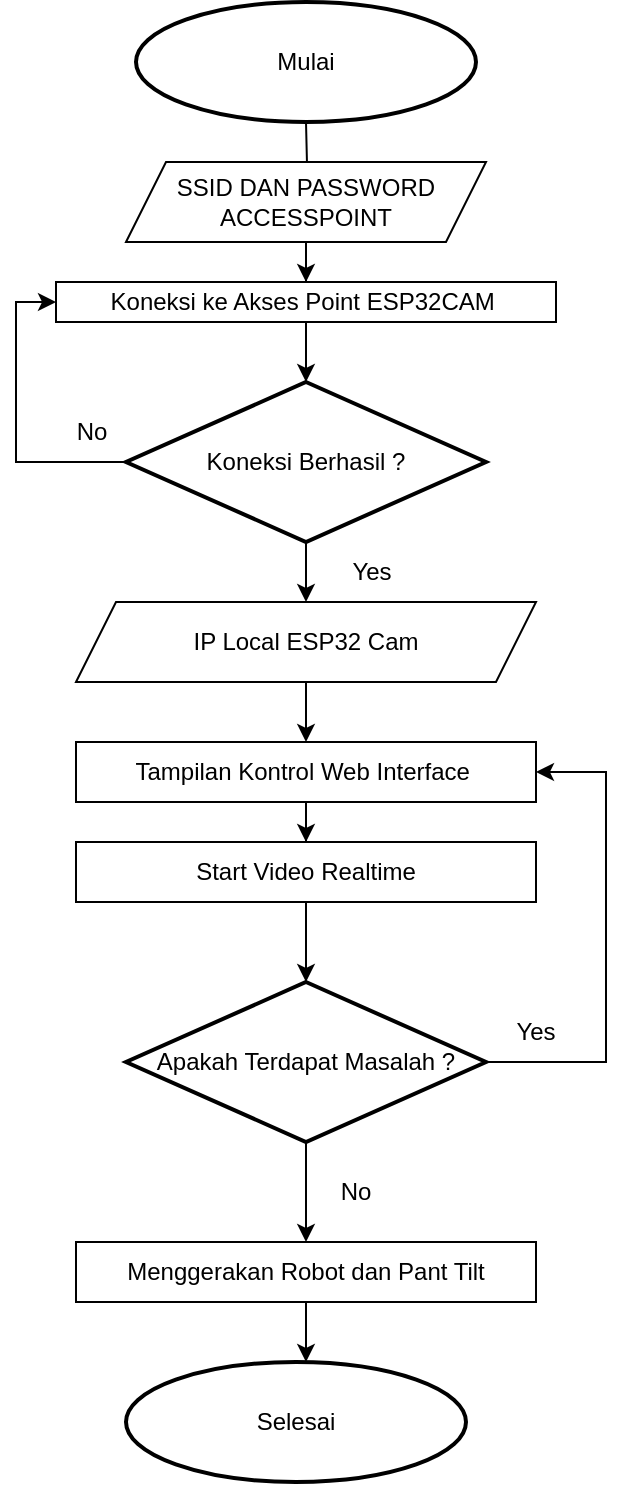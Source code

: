 <mxfile version="22.0.2" type="device">
  <diagram name="Page-1" id="gSGyDG9fkIt_92CFiIol">
    <mxGraphModel dx="1658" dy="617" grid="1" gridSize="10" guides="1" tooltips="1" connect="1" arrows="1" fold="1" page="1" pageScale="1" pageWidth="850" pageHeight="1100" math="0" shadow="0">
      <root>
        <mxCell id="0" />
        <mxCell id="1" parent="0" />
        <mxCell id="2KedAku9_vmS_tYpI1uX-10" value="" style="edgeStyle=orthogonalEdgeStyle;rounded=0;orthogonalLoop=1;jettySize=auto;html=1;" parent="1" target="2KedAku9_vmS_tYpI1uX-8" edge="1">
          <mxGeometry relative="1" as="geometry">
            <mxPoint x="400" y="140" as="sourcePoint" />
          </mxGeometry>
        </mxCell>
        <mxCell id="2KedAku9_vmS_tYpI1uX-13" value="" style="edgeStyle=orthogonalEdgeStyle;rounded=0;orthogonalLoop=1;jettySize=auto;html=1;" parent="1" source="2KedAku9_vmS_tYpI1uX-8" target="2KedAku9_vmS_tYpI1uX-12" edge="1">
          <mxGeometry relative="1" as="geometry" />
        </mxCell>
        <mxCell id="2KedAku9_vmS_tYpI1uX-8" value="SSID DAN PASSWORD ACCESSPOINT" style="shape=parallelogram;perimeter=parallelogramPerimeter;whiteSpace=wrap;html=1;fixedSize=1;" parent="1" vertex="1">
          <mxGeometry x="310" y="160" width="180" height="40" as="geometry" />
        </mxCell>
        <mxCell id="2KedAku9_vmS_tYpI1uX-18" value="" style="edgeStyle=orthogonalEdgeStyle;rounded=0;orthogonalLoop=1;jettySize=auto;html=1;" parent="1" source="2KedAku9_vmS_tYpI1uX-11" target="2KedAku9_vmS_tYpI1uX-17" edge="1">
          <mxGeometry relative="1" as="geometry" />
        </mxCell>
        <mxCell id="2KedAku9_vmS_tYpI1uX-25" style="edgeStyle=orthogonalEdgeStyle;rounded=0;orthogonalLoop=1;jettySize=auto;html=1;entryX=0;entryY=0.5;entryDx=0;entryDy=0;" parent="1" source="2KedAku9_vmS_tYpI1uX-11" target="2KedAku9_vmS_tYpI1uX-12" edge="1">
          <mxGeometry relative="1" as="geometry">
            <Array as="points">
              <mxPoint x="255" y="310" />
              <mxPoint x="255" y="230" />
            </Array>
          </mxGeometry>
        </mxCell>
        <mxCell id="2KedAku9_vmS_tYpI1uX-11" value="Koneksi Berhasil ?" style="strokeWidth=2;html=1;shape=mxgraph.flowchart.decision;whiteSpace=wrap;" parent="1" vertex="1">
          <mxGeometry x="310" y="270" width="180" height="80" as="geometry" />
        </mxCell>
        <mxCell id="2KedAku9_vmS_tYpI1uX-14" value="" style="edgeStyle=orthogonalEdgeStyle;rounded=0;orthogonalLoop=1;jettySize=auto;html=1;" parent="1" source="2KedAku9_vmS_tYpI1uX-12" target="2KedAku9_vmS_tYpI1uX-11" edge="1">
          <mxGeometry relative="1" as="geometry" />
        </mxCell>
        <mxCell id="2KedAku9_vmS_tYpI1uX-12" value="Koneksi ke Akses Point ESP32CAM&amp;nbsp;" style="rounded=0;whiteSpace=wrap;html=1;" parent="1" vertex="1">
          <mxGeometry x="275" y="220" width="250" height="20" as="geometry" />
        </mxCell>
        <mxCell id="2KedAku9_vmS_tYpI1uX-16" value="No" style="text;strokeColor=none;align=center;fillColor=none;html=1;verticalAlign=middle;whiteSpace=wrap;rounded=0;" parent="1" vertex="1">
          <mxGeometry x="263" y="280" width="60" height="30" as="geometry" />
        </mxCell>
        <mxCell id="2KedAku9_vmS_tYpI1uX-20" value="" style="edgeStyle=orthogonalEdgeStyle;rounded=0;orthogonalLoop=1;jettySize=auto;html=1;" parent="1" source="2KedAku9_vmS_tYpI1uX-17" target="2KedAku9_vmS_tYpI1uX-19" edge="1">
          <mxGeometry relative="1" as="geometry" />
        </mxCell>
        <mxCell id="2KedAku9_vmS_tYpI1uX-17" value="IP Local ESP32 Cam" style="shape=parallelogram;perimeter=parallelogramPerimeter;whiteSpace=wrap;html=1;fixedSize=1;" parent="1" vertex="1">
          <mxGeometry x="285" y="380" width="230" height="40" as="geometry" />
        </mxCell>
        <mxCell id="2KedAku9_vmS_tYpI1uX-27" value="" style="edgeStyle=orthogonalEdgeStyle;rounded=0;orthogonalLoop=1;jettySize=auto;html=1;" parent="1" source="2KedAku9_vmS_tYpI1uX-19" target="2KedAku9_vmS_tYpI1uX-26" edge="1">
          <mxGeometry relative="1" as="geometry" />
        </mxCell>
        <mxCell id="2KedAku9_vmS_tYpI1uX-19" value="Tampilan Kontrol Web Interface&amp;nbsp;" style="whiteSpace=wrap;html=1;" parent="1" vertex="1">
          <mxGeometry x="285" y="450" width="230" height="30" as="geometry" />
        </mxCell>
        <mxCell id="2KedAku9_vmS_tYpI1uX-21" value="Yes" style="text;strokeColor=none;align=center;fillColor=none;html=1;verticalAlign=middle;whiteSpace=wrap;rounded=0;" parent="1" vertex="1">
          <mxGeometry x="403" y="350" width="60" height="30" as="geometry" />
        </mxCell>
        <mxCell id="2KedAku9_vmS_tYpI1uX-29" value="" style="edgeStyle=orthogonalEdgeStyle;rounded=0;orthogonalLoop=1;jettySize=auto;html=1;" parent="1" source="2KedAku9_vmS_tYpI1uX-26" target="Vk-OtsKF2kLROwiYL7Pv-5" edge="1">
          <mxGeometry relative="1" as="geometry">
            <mxPoint x="400.0" y="550" as="targetPoint" />
          </mxGeometry>
        </mxCell>
        <mxCell id="2KedAku9_vmS_tYpI1uX-26" value="Start Video Realtime" style="whiteSpace=wrap;html=1;" parent="1" vertex="1">
          <mxGeometry x="285" y="500" width="230" height="30" as="geometry" />
        </mxCell>
        <mxCell id="Vk-OtsKF2kLROwiYL7Pv-2" value="Mulai" style="strokeWidth=2;html=1;shape=mxgraph.flowchart.start_1;whiteSpace=wrap;" parent="1" vertex="1">
          <mxGeometry x="315" y="80" width="170" height="60" as="geometry" />
        </mxCell>
        <mxCell id="Vk-OtsKF2kLROwiYL7Pv-8" style="edgeStyle=orthogonalEdgeStyle;rounded=0;orthogonalLoop=1;jettySize=auto;html=1;entryX=1;entryY=0.5;entryDx=0;entryDy=0;" parent="1" source="Vk-OtsKF2kLROwiYL7Pv-5" target="2KedAku9_vmS_tYpI1uX-19" edge="1">
          <mxGeometry relative="1" as="geometry">
            <Array as="points">
              <mxPoint x="550" y="610" />
              <mxPoint x="550" y="465" />
            </Array>
          </mxGeometry>
        </mxCell>
        <mxCell id="Vk-OtsKF2kLROwiYL7Pv-11" style="edgeStyle=orthogonalEdgeStyle;rounded=0;orthogonalLoop=1;jettySize=auto;html=1;exitX=0.5;exitY=1;exitDx=0;exitDy=0;exitPerimeter=0;entryX=0.5;entryY=0;entryDx=0;entryDy=0;" parent="1" source="Vk-OtsKF2kLROwiYL7Pv-5" target="Vk-OtsKF2kLROwiYL7Pv-10" edge="1">
          <mxGeometry relative="1" as="geometry" />
        </mxCell>
        <mxCell id="Vk-OtsKF2kLROwiYL7Pv-5" value="Apakah Terdapat Masalah ?" style="strokeWidth=2;html=1;shape=mxgraph.flowchart.decision;whiteSpace=wrap;" parent="1" vertex="1">
          <mxGeometry x="310" y="570" width="180" height="80" as="geometry" />
        </mxCell>
        <mxCell id="Vk-OtsKF2kLROwiYL7Pv-9" value="Yes" style="text;strokeColor=none;align=center;fillColor=none;html=1;verticalAlign=middle;whiteSpace=wrap;rounded=0;" parent="1" vertex="1">
          <mxGeometry x="485" y="580" width="60" height="30" as="geometry" />
        </mxCell>
        <mxCell id="Vk-OtsKF2kLROwiYL7Pv-14" value="" style="edgeStyle=orthogonalEdgeStyle;rounded=0;orthogonalLoop=1;jettySize=auto;html=1;" parent="1" source="Vk-OtsKF2kLROwiYL7Pv-10" edge="1">
          <mxGeometry relative="1" as="geometry">
            <mxPoint x="400" y="760" as="targetPoint" />
          </mxGeometry>
        </mxCell>
        <mxCell id="Vk-OtsKF2kLROwiYL7Pv-10" value="Menggerakan Robot dan Pant Tilt" style="whiteSpace=wrap;html=1;" parent="1" vertex="1">
          <mxGeometry x="285" y="700" width="230" height="30" as="geometry" />
        </mxCell>
        <mxCell id="Vk-OtsKF2kLROwiYL7Pv-12" value="No" style="text;strokeColor=none;align=center;fillColor=none;html=1;verticalAlign=middle;whiteSpace=wrap;rounded=0;" parent="1" vertex="1">
          <mxGeometry x="395" y="660" width="60" height="30" as="geometry" />
        </mxCell>
        <mxCell id="Vk-OtsKF2kLROwiYL7Pv-15" value="Selesai" style="strokeWidth=2;html=1;shape=mxgraph.flowchart.start_1;whiteSpace=wrap;" parent="1" vertex="1">
          <mxGeometry x="310" y="760" width="170" height="60" as="geometry" />
        </mxCell>
      </root>
    </mxGraphModel>
  </diagram>
</mxfile>
